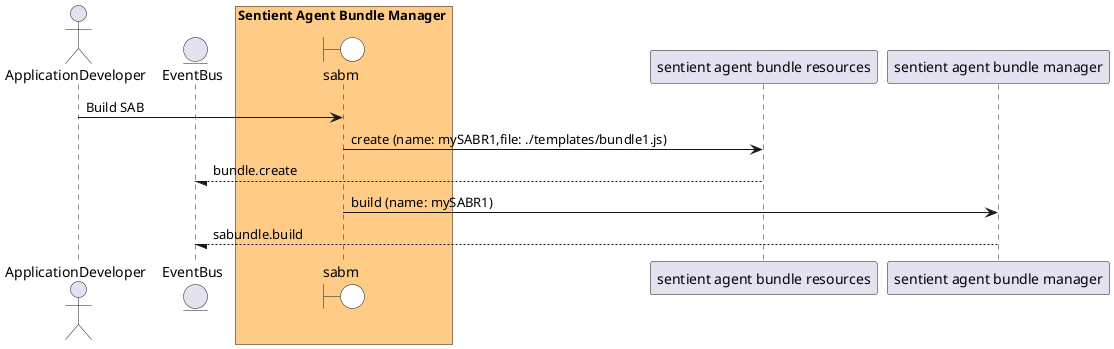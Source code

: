 @startuml

actor "ApplicationDeveloper"


entity EventBus

box Sentient Agent Bundle Manager #ffcc88
    boundary sabm #white
end box


box Sentient Agent Bundle Resources #bbaaff
    end box

box Sentient Agent Bundle Manager #ffcc88
    end box


"ApplicationDeveloper" -> sabm: Build SAB

    sabm -> "sentient agent bundle resources": create (name: mySABR1,file: ./templates/bundle1.js)

    "sentient agent bundle resources" --/ EventBus: bundle.create

    sabm -> "sentient agent bundle manager": build (name: mySABR1)

    "sentient agent bundle manager" --/ EventBus: sabundle.build



@enduml
